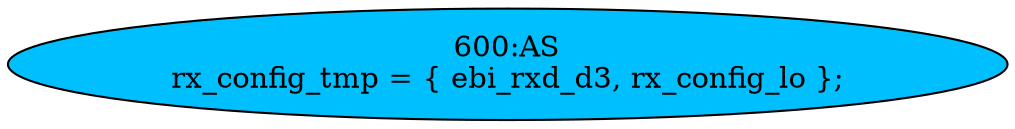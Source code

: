 strict digraph "" {
	node [label="\N"];
	"600:AS"	 [ast="<pyverilog.vparser.ast.Assign object at 0x7f702a73bd90>",
		def_var="['rx_config_tmp']",
		fillcolor=deepskyblue,
		label="600:AS
rx_config_tmp = { ebi_rxd_d3, rx_config_lo };",
		statements="[]",
		style=filled,
		typ=Assign,
		use_var="['ebi_rxd_d3', 'rx_config_lo']"];
}
